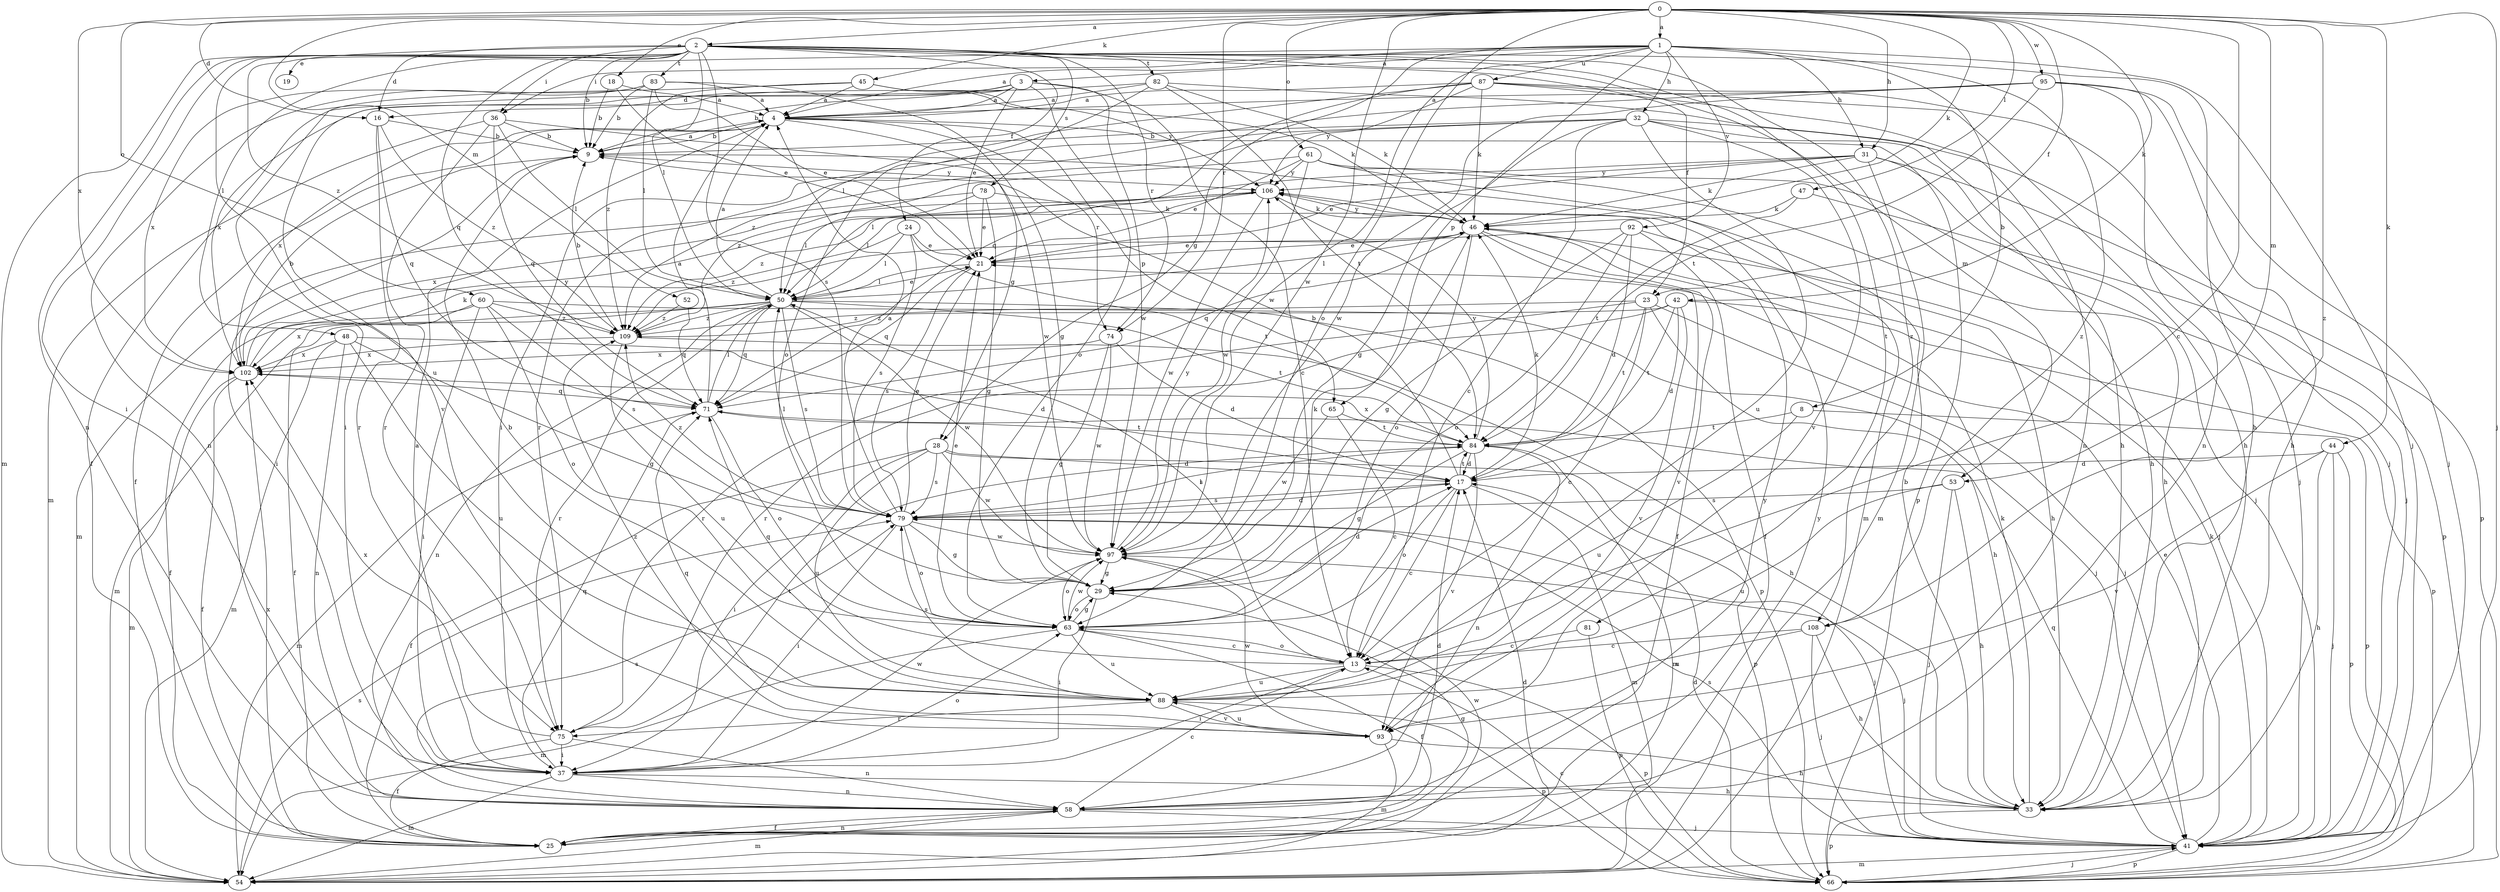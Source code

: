 strict digraph  {
0;
1;
2;
3;
4;
8;
9;
13;
16;
17;
18;
19;
21;
23;
24;
25;
28;
29;
31;
32;
33;
36;
37;
41;
42;
44;
45;
46;
47;
48;
50;
52;
53;
54;
58;
60;
61;
63;
65;
66;
71;
74;
75;
78;
79;
81;
82;
83;
84;
87;
88;
92;
93;
95;
97;
102;
106;
108;
109;
0 -> 1  [label=a];
0 -> 2  [label=a];
0 -> 13  [label=c];
0 -> 16  [label=d];
0 -> 18  [label=e];
0 -> 23  [label=f];
0 -> 31  [label=h];
0 -> 41  [label=j];
0 -> 42  [label=k];
0 -> 44  [label=k];
0 -> 45  [label=k];
0 -> 46  [label=k];
0 -> 47  [label=l];
0 -> 52  [label=m];
0 -> 53  [label=m];
0 -> 60  [label=o];
0 -> 61  [label=o];
0 -> 63  [label=o];
0 -> 74  [label=r];
0 -> 95  [label=w];
0 -> 97  [label=w];
0 -> 102  [label=x];
0 -> 108  [label=z];
1 -> 3  [label=a];
1 -> 4  [label=a];
1 -> 8  [label=b];
1 -> 28  [label=g];
1 -> 31  [label=h];
1 -> 32  [label=h];
1 -> 36  [label=i];
1 -> 41  [label=j];
1 -> 48  [label=l];
1 -> 65  [label=p];
1 -> 87  [label=u];
1 -> 92  [label=v];
1 -> 97  [label=w];
1 -> 108  [label=z];
2 -> 9  [label=b];
2 -> 16  [label=d];
2 -> 19  [label=e];
2 -> 23  [label=f];
2 -> 24  [label=f];
2 -> 33  [label=h];
2 -> 36  [label=i];
2 -> 37  [label=i];
2 -> 50  [label=l];
2 -> 53  [label=m];
2 -> 54  [label=m];
2 -> 58  [label=n];
2 -> 71  [label=q];
2 -> 74  [label=r];
2 -> 78  [label=s];
2 -> 79  [label=s];
2 -> 81  [label=t];
2 -> 82  [label=t];
2 -> 83  [label=t];
2 -> 88  [label=u];
2 -> 108  [label=z];
2 -> 109  [label=z];
3 -> 4  [label=a];
3 -> 9  [label=b];
3 -> 13  [label=c];
3 -> 16  [label=d];
3 -> 21  [label=e];
3 -> 25  [label=f];
3 -> 63  [label=o];
3 -> 93  [label=v];
3 -> 97  [label=w];
4 -> 9  [label=b];
4 -> 25  [label=f];
4 -> 28  [label=g];
4 -> 65  [label=p];
4 -> 66  [label=p];
4 -> 74  [label=r];
4 -> 102  [label=x];
8 -> 66  [label=p];
8 -> 84  [label=t];
8 -> 88  [label=u];
9 -> 4  [label=a];
9 -> 37  [label=i];
9 -> 106  [label=y];
13 -> 37  [label=i];
13 -> 50  [label=l];
13 -> 63  [label=o];
13 -> 66  [label=p];
13 -> 71  [label=q];
13 -> 88  [label=u];
16 -> 9  [label=b];
16 -> 71  [label=q];
16 -> 75  [label=r];
16 -> 109  [label=z];
17 -> 9  [label=b];
17 -> 13  [label=c];
17 -> 46  [label=k];
17 -> 54  [label=m];
17 -> 63  [label=o];
17 -> 79  [label=s];
17 -> 84  [label=t];
18 -> 4  [label=a];
18 -> 9  [label=b];
18 -> 21  [label=e];
21 -> 50  [label=l];
21 -> 71  [label=q];
21 -> 79  [label=s];
23 -> 13  [label=c];
23 -> 33  [label=h];
23 -> 41  [label=j];
23 -> 75  [label=r];
23 -> 84  [label=t];
23 -> 109  [label=z];
24 -> 21  [label=e];
24 -> 50  [label=l];
24 -> 79  [label=s];
24 -> 84  [label=t];
24 -> 109  [label=z];
25 -> 29  [label=g];
25 -> 58  [label=n];
25 -> 97  [label=w];
25 -> 102  [label=x];
25 -> 106  [label=y];
28 -> 17  [label=d];
28 -> 25  [label=f];
28 -> 37  [label=i];
28 -> 66  [label=p];
28 -> 79  [label=s];
28 -> 88  [label=u];
28 -> 97  [label=w];
29 -> 17  [label=d];
29 -> 37  [label=i];
29 -> 46  [label=k];
29 -> 63  [label=o];
31 -> 21  [label=e];
31 -> 41  [label=j];
31 -> 46  [label=k];
31 -> 50  [label=l];
31 -> 54  [label=m];
31 -> 66  [label=p];
31 -> 106  [label=y];
32 -> 9  [label=b];
32 -> 13  [label=c];
32 -> 29  [label=g];
32 -> 33  [label=h];
32 -> 41  [label=j];
32 -> 75  [label=r];
32 -> 88  [label=u];
32 -> 93  [label=v];
32 -> 109  [label=z];
33 -> 9  [label=b];
33 -> 46  [label=k];
33 -> 66  [label=p];
36 -> 9  [label=b];
36 -> 50  [label=l];
36 -> 54  [label=m];
36 -> 71  [label=q];
36 -> 75  [label=r];
36 -> 97  [label=w];
37 -> 4  [label=a];
37 -> 33  [label=h];
37 -> 54  [label=m];
37 -> 58  [label=n];
37 -> 63  [label=o];
37 -> 71  [label=q];
37 -> 97  [label=w];
41 -> 21  [label=e];
41 -> 46  [label=k];
41 -> 54  [label=m];
41 -> 66  [label=p];
41 -> 71  [label=q];
41 -> 79  [label=s];
42 -> 17  [label=d];
42 -> 66  [label=p];
42 -> 75  [label=r];
42 -> 84  [label=t];
42 -> 93  [label=v];
42 -> 109  [label=z];
44 -> 17  [label=d];
44 -> 33  [label=h];
44 -> 41  [label=j];
44 -> 66  [label=p];
44 -> 93  [label=v];
45 -> 4  [label=a];
45 -> 37  [label=i];
45 -> 46  [label=k];
45 -> 106  [label=y];
45 -> 109  [label=z];
46 -> 21  [label=e];
46 -> 25  [label=f];
46 -> 41  [label=j];
46 -> 50  [label=l];
46 -> 63  [label=o];
46 -> 71  [label=q];
46 -> 93  [label=v];
46 -> 106  [label=y];
47 -> 46  [label=k];
47 -> 66  [label=p];
47 -> 84  [label=t];
48 -> 17  [label=d];
48 -> 29  [label=g];
48 -> 54  [label=m];
48 -> 58  [label=n];
48 -> 88  [label=u];
48 -> 102  [label=x];
50 -> 4  [label=a];
50 -> 21  [label=e];
50 -> 25  [label=f];
50 -> 54  [label=m];
50 -> 58  [label=n];
50 -> 66  [label=p];
50 -> 71  [label=q];
50 -> 75  [label=r];
50 -> 79  [label=s];
50 -> 84  [label=t];
50 -> 97  [label=w];
50 -> 109  [label=z];
52 -> 71  [label=q];
52 -> 109  [label=z];
53 -> 33  [label=h];
53 -> 41  [label=j];
53 -> 79  [label=s];
53 -> 88  [label=u];
54 -> 17  [label=d];
54 -> 79  [label=s];
58 -> 13  [label=c];
58 -> 17  [label=d];
58 -> 25  [label=f];
58 -> 41  [label=j];
58 -> 54  [label=m];
58 -> 79  [label=s];
58 -> 106  [label=y];
60 -> 25  [label=f];
60 -> 37  [label=i];
60 -> 41  [label=j];
60 -> 63  [label=o];
60 -> 79  [label=s];
60 -> 102  [label=x];
60 -> 109  [label=z];
61 -> 21  [label=e];
61 -> 33  [label=h];
61 -> 41  [label=j];
61 -> 54  [label=m];
61 -> 97  [label=w];
61 -> 106  [label=y];
61 -> 109  [label=z];
63 -> 13  [label=c];
63 -> 21  [label=e];
63 -> 25  [label=f];
63 -> 29  [label=g];
63 -> 54  [label=m];
63 -> 88  [label=u];
63 -> 97  [label=w];
65 -> 13  [label=c];
65 -> 84  [label=t];
65 -> 97  [label=w];
66 -> 13  [label=c];
66 -> 17  [label=d];
66 -> 41  [label=j];
71 -> 4  [label=a];
71 -> 50  [label=l];
71 -> 54  [label=m];
71 -> 63  [label=o];
71 -> 84  [label=t];
74 -> 17  [label=d];
74 -> 29  [label=g];
74 -> 97  [label=w];
74 -> 102  [label=x];
75 -> 25  [label=f];
75 -> 37  [label=i];
75 -> 58  [label=n];
75 -> 84  [label=t];
75 -> 102  [label=x];
78 -> 21  [label=e];
78 -> 29  [label=g];
78 -> 46  [label=k];
78 -> 50  [label=l];
78 -> 54  [label=m];
79 -> 4  [label=a];
79 -> 17  [label=d];
79 -> 21  [label=e];
79 -> 29  [label=g];
79 -> 37  [label=i];
79 -> 41  [label=j];
79 -> 50  [label=l];
79 -> 63  [label=o];
79 -> 97  [label=w];
79 -> 109  [label=z];
81 -> 13  [label=c];
81 -> 66  [label=p];
82 -> 4  [label=a];
82 -> 33  [label=h];
82 -> 46  [label=k];
82 -> 63  [label=o];
82 -> 84  [label=t];
82 -> 102  [label=x];
83 -> 4  [label=a];
83 -> 9  [label=b];
83 -> 21  [label=e];
83 -> 29  [label=g];
83 -> 50  [label=l];
83 -> 58  [label=n];
83 -> 102  [label=x];
84 -> 17  [label=d];
84 -> 29  [label=g];
84 -> 54  [label=m];
84 -> 58  [label=n];
84 -> 79  [label=s];
84 -> 93  [label=v];
84 -> 102  [label=x];
84 -> 106  [label=y];
87 -> 4  [label=a];
87 -> 33  [label=h];
87 -> 41  [label=j];
87 -> 46  [label=k];
87 -> 50  [label=l];
87 -> 58  [label=n];
87 -> 71  [label=q];
87 -> 106  [label=y];
88 -> 9  [label=b];
88 -> 66  [label=p];
88 -> 75  [label=r];
88 -> 79  [label=s];
88 -> 93  [label=v];
92 -> 17  [label=d];
92 -> 21  [label=e];
92 -> 25  [label=f];
92 -> 29  [label=g];
92 -> 33  [label=h];
92 -> 63  [label=o];
93 -> 33  [label=h];
93 -> 54  [label=m];
93 -> 71  [label=q];
93 -> 88  [label=u];
93 -> 97  [label=w];
93 -> 109  [label=z];
95 -> 4  [label=a];
95 -> 33  [label=h];
95 -> 37  [label=i];
95 -> 41  [label=j];
95 -> 58  [label=n];
95 -> 84  [label=t];
95 -> 97  [label=w];
97 -> 29  [label=g];
97 -> 41  [label=j];
97 -> 63  [label=o];
97 -> 106  [label=y];
102 -> 9  [label=b];
102 -> 25  [label=f];
102 -> 46  [label=k];
102 -> 54  [label=m];
102 -> 71  [label=q];
102 -> 106  [label=y];
106 -> 46  [label=k];
106 -> 50  [label=l];
106 -> 97  [label=w];
106 -> 102  [label=x];
106 -> 109  [label=z];
108 -> 13  [label=c];
108 -> 33  [label=h];
108 -> 41  [label=j];
108 -> 88  [label=u];
109 -> 9  [label=b];
109 -> 33  [label=h];
109 -> 88  [label=u];
109 -> 102  [label=x];
}
